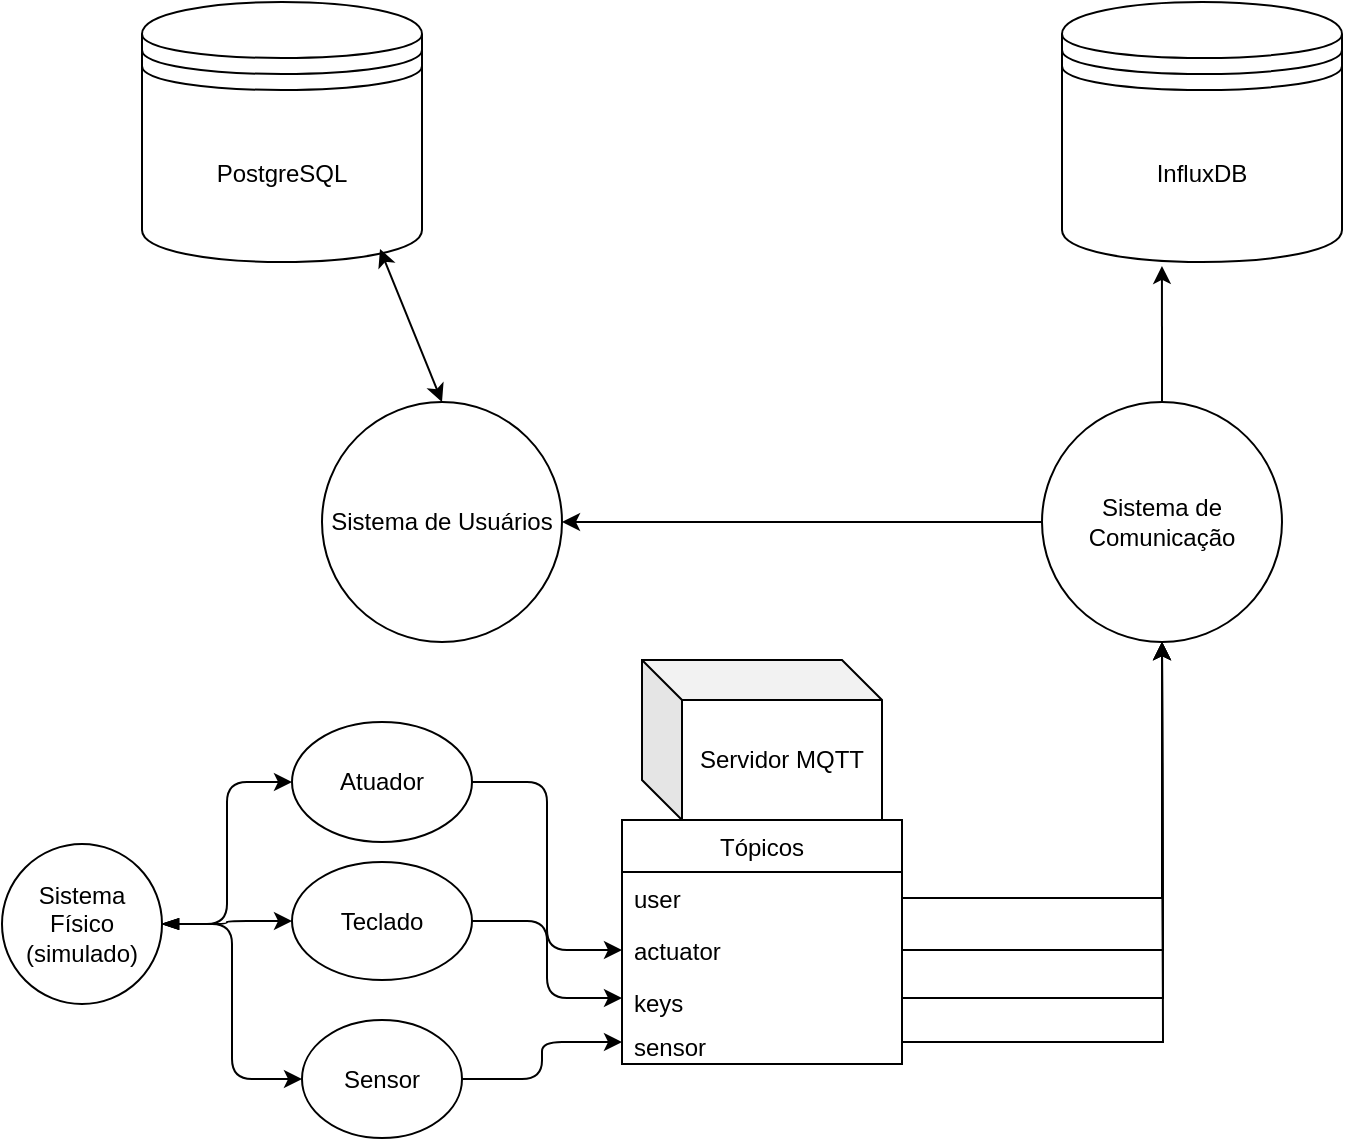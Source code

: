 <mxfile version="11.0.7" type="google"><diagram id="vP3isOGjVv2DVlg4QobP" name="Page-1"><mxGraphModel dx="1422" dy="764" grid="1" gridSize="10" guides="1" tooltips="1" connect="1" arrows="1" fold="1" page="1" pageScale="1" pageWidth="827" pageHeight="1169" math="0" shadow="0"><root><mxCell id="0"/><mxCell id="1" parent="0"/><mxCell id="GBzW4DiCmAcxIaTLPDW--1" value="Sistema de Usuários" style="ellipse;whiteSpace=wrap;html=1;aspect=fixed;" vertex="1" parent="1"><mxGeometry x="210" y="260" width="120" height="120" as="geometry"/></mxCell><mxCell id="GBzW4DiCmAcxIaTLPDW--3" value="PostgreSQL" style="shape=datastore;whiteSpace=wrap;html=1;" vertex="1" parent="1"><mxGeometry x="120" y="60" width="140" height="130" as="geometry"/></mxCell><mxCell id="GBzW4DiCmAcxIaTLPDW--4" value="InfluxDB" style="shape=datastore;whiteSpace=wrap;html=1;" vertex="1" parent="1"><mxGeometry x="580" y="60" width="140" height="130" as="geometry"/></mxCell><mxCell id="GBzW4DiCmAcxIaTLPDW--20" style="edgeStyle=orthogonalEdgeStyle;rounded=0;orthogonalLoop=1;jettySize=auto;html=1;exitX=0.5;exitY=0;exitDx=0;exitDy=0;entryX=0.357;entryY=1.015;entryDx=0;entryDy=0;entryPerimeter=0;" edge="1" parent="1" source="GBzW4DiCmAcxIaTLPDW--5" target="GBzW4DiCmAcxIaTLPDW--4"><mxGeometry relative="1" as="geometry"/></mxCell><mxCell id="GBzW4DiCmAcxIaTLPDW--26" style="edgeStyle=orthogonalEdgeStyle;rounded=0;orthogonalLoop=1;jettySize=auto;html=1;exitX=0;exitY=0.5;exitDx=0;exitDy=0;entryX=1;entryY=0.5;entryDx=0;entryDy=0;" edge="1" parent="1" source="GBzW4DiCmAcxIaTLPDW--5" target="GBzW4DiCmAcxIaTLPDW--1"><mxGeometry relative="1" as="geometry"/></mxCell><mxCell id="GBzW4DiCmAcxIaTLPDW--5" value="Sistema de Comunicação" style="ellipse;whiteSpace=wrap;html=1;aspect=fixed;" vertex="1" parent="1"><mxGeometry x="570" y="260" width="120" height="120" as="geometry"/></mxCell><mxCell id="GBzW4DiCmAcxIaTLPDW--6" value="Servidor MQTT" style="shape=cube;whiteSpace=wrap;html=1;boundedLbl=1;backgroundOutline=1;darkOpacity=0.05;darkOpacity2=0.1;" vertex="1" parent="1"><mxGeometry x="370" y="389" width="120" height="80" as="geometry"/></mxCell><mxCell id="GBzW4DiCmAcxIaTLPDW--9" value="Tópicos" style="swimlane;fontStyle=0;childLayout=stackLayout;horizontal=1;startSize=26;fillColor=none;horizontalStack=0;resizeParent=1;resizeParentMax=0;resizeLast=0;collapsible=1;marginBottom=0;" vertex="1" parent="1"><mxGeometry x="360" y="469" width="140" height="122" as="geometry"/></mxCell><mxCell id="GBzW4DiCmAcxIaTLPDW--10" value="user" style="text;strokeColor=none;fillColor=none;align=left;verticalAlign=top;spacingLeft=4;spacingRight=4;overflow=hidden;rotatable=0;points=[[0,0.5],[1,0.5]];portConstraint=eastwest;" vertex="1" parent="GBzW4DiCmAcxIaTLPDW--9"><mxGeometry y="26" width="140" height="26" as="geometry"/></mxCell><mxCell id="GBzW4DiCmAcxIaTLPDW--11" value="actuator" style="text;strokeColor=none;fillColor=none;align=left;verticalAlign=top;spacingLeft=4;spacingRight=4;overflow=hidden;rotatable=0;points=[[0,0.5],[1,0.5]];portConstraint=eastwest;" vertex="1" parent="GBzW4DiCmAcxIaTLPDW--9"><mxGeometry y="52" width="140" height="26" as="geometry"/></mxCell><mxCell id="GBzW4DiCmAcxIaTLPDW--12" value="keys" style="text;strokeColor=none;fillColor=none;align=left;verticalAlign=top;spacingLeft=4;spacingRight=4;overflow=hidden;rotatable=0;points=[[0,0.5],[1,0.5]];portConstraint=eastwest;" vertex="1" parent="GBzW4DiCmAcxIaTLPDW--9"><mxGeometry y="78" width="140" height="22" as="geometry"/></mxCell><mxCell id="GBzW4DiCmAcxIaTLPDW--13" value="sensor" style="text;strokeColor=none;fillColor=none;align=left;verticalAlign=top;spacingLeft=4;spacingRight=4;overflow=hidden;rotatable=0;points=[[0,0.5],[1,0.5]];portConstraint=eastwest;" vertex="1" parent="GBzW4DiCmAcxIaTLPDW--9"><mxGeometry y="100" width="140" height="22" as="geometry"/></mxCell><mxCell id="GBzW4DiCmAcxIaTLPDW--15" style="edgeStyle=orthogonalEdgeStyle;rounded=0;orthogonalLoop=1;jettySize=auto;html=1;exitX=1;exitY=0.5;exitDx=0;exitDy=0;entryX=0.5;entryY=1;entryDx=0;entryDy=0;" edge="1" parent="1" source="GBzW4DiCmAcxIaTLPDW--10" target="GBzW4DiCmAcxIaTLPDW--5"><mxGeometry relative="1" as="geometry"/></mxCell><mxCell id="GBzW4DiCmAcxIaTLPDW--16" style="edgeStyle=orthogonalEdgeStyle;rounded=0;orthogonalLoop=1;jettySize=auto;html=1;exitX=1;exitY=0.5;exitDx=0;exitDy=0;" edge="1" parent="1" source="GBzW4DiCmAcxIaTLPDW--11"><mxGeometry relative="1" as="geometry"><mxPoint x="630" y="380" as="targetPoint"/></mxGeometry></mxCell><mxCell id="GBzW4DiCmAcxIaTLPDW--17" style="edgeStyle=orthogonalEdgeStyle;rounded=0;orthogonalLoop=1;jettySize=auto;html=1;exitX=1;exitY=0.5;exitDx=0;exitDy=0;" edge="1" parent="1" source="GBzW4DiCmAcxIaTLPDW--12"><mxGeometry relative="1" as="geometry"><mxPoint x="630" y="380" as="targetPoint"/></mxGeometry></mxCell><mxCell id="GBzW4DiCmAcxIaTLPDW--18" style="edgeStyle=orthogonalEdgeStyle;rounded=0;orthogonalLoop=1;jettySize=auto;html=1;exitX=1;exitY=0.5;exitDx=0;exitDy=0;" edge="1" parent="1" source="GBzW4DiCmAcxIaTLPDW--13"><mxGeometry relative="1" as="geometry"><mxPoint x="630" y="380" as="targetPoint"/></mxGeometry></mxCell><mxCell id="GBzW4DiCmAcxIaTLPDW--22" value="" style="endArrow=classic;startArrow=classic;html=1;exitX=0.5;exitY=0;exitDx=0;exitDy=0;entryX=0.85;entryY=0.95;entryDx=0;entryDy=0;entryPerimeter=0;" edge="1" parent="1" source="GBzW4DiCmAcxIaTLPDW--1" target="GBzW4DiCmAcxIaTLPDW--3"><mxGeometry width="50" height="50" relative="1" as="geometry"><mxPoint x="120" y="660" as="sourcePoint"/><mxPoint x="170" y="610" as="targetPoint"/></mxGeometry></mxCell><mxCell id="GBzW4DiCmAcxIaTLPDW--32" style="edgeStyle=orthogonalEdgeStyle;rounded=1;orthogonalLoop=1;jettySize=auto;html=1;exitX=1;exitY=0.5;exitDx=0;exitDy=0;entryX=0;entryY=0.5;entryDx=0;entryDy=0;startArrow=blockThin;startFill=1;" edge="1" parent="1" source="GBzW4DiCmAcxIaTLPDW--27" target="GBzW4DiCmAcxIaTLPDW--30"><mxGeometry relative="1" as="geometry"/></mxCell><mxCell id="GBzW4DiCmAcxIaTLPDW--27" value="Sistema Físico&lt;br&gt;(simulado)" style="ellipse;whiteSpace=wrap;html=1;aspect=fixed;" vertex="1" parent="1"><mxGeometry x="50" y="481" width="80" height="80" as="geometry"/></mxCell><mxCell id="GBzW4DiCmAcxIaTLPDW--28" value="Teclado" style="ellipse;whiteSpace=wrap;html=1;" vertex="1" parent="1"><mxGeometry x="195" y="490" width="90" height="59" as="geometry"/></mxCell><mxCell id="GBzW4DiCmAcxIaTLPDW--29" value="Sensor" style="ellipse;whiteSpace=wrap;html=1;" vertex="1" parent="1"><mxGeometry x="200" y="569" width="80" height="59" as="geometry"/></mxCell><mxCell id="GBzW4DiCmAcxIaTLPDW--35" style="edgeStyle=orthogonalEdgeStyle;rounded=1;orthogonalLoop=1;jettySize=auto;html=1;exitX=1;exitY=0.5;exitDx=0;exitDy=0;entryX=0;entryY=0.5;entryDx=0;entryDy=0;startArrow=none;startFill=0;" edge="1" parent="1" source="GBzW4DiCmAcxIaTLPDW--30" target="GBzW4DiCmAcxIaTLPDW--11"><mxGeometry relative="1" as="geometry"/></mxCell><mxCell id="GBzW4DiCmAcxIaTLPDW--30" value="Atuador" style="ellipse;whiteSpace=wrap;html=1;" vertex="1" parent="1"><mxGeometry x="195" y="420" width="90" height="60" as="geometry"/></mxCell><mxCell id="GBzW4DiCmAcxIaTLPDW--33" style="edgeStyle=orthogonalEdgeStyle;rounded=1;orthogonalLoop=1;jettySize=auto;html=1;exitX=1;exitY=0.5;exitDx=0;exitDy=0;entryX=0;entryY=0.5;entryDx=0;entryDy=0;startArrow=blockThin;startFill=1;" edge="1" parent="1" source="GBzW4DiCmAcxIaTLPDW--27" target="GBzW4DiCmAcxIaTLPDW--28"><mxGeometry relative="1" as="geometry"><mxPoint x="140" y="531" as="sourcePoint"/><mxPoint x="205" y="460" as="targetPoint"/></mxGeometry></mxCell><mxCell id="GBzW4DiCmAcxIaTLPDW--34" style="edgeStyle=orthogonalEdgeStyle;rounded=1;orthogonalLoop=1;jettySize=auto;html=1;exitX=1;exitY=0.5;exitDx=0;exitDy=0;entryX=0;entryY=0.5;entryDx=0;entryDy=0;startArrow=blockThin;startFill=1;" edge="1" parent="1" source="GBzW4DiCmAcxIaTLPDW--27" target="GBzW4DiCmAcxIaTLPDW--29"><mxGeometry relative="1" as="geometry"><mxPoint x="140" y="531" as="sourcePoint"/><mxPoint x="205" y="530" as="targetPoint"/></mxGeometry></mxCell><mxCell id="GBzW4DiCmAcxIaTLPDW--37" value="" style="endArrow=classic;html=1;exitX=1;exitY=0.5;exitDx=0;exitDy=0;entryX=0;entryY=0.5;entryDx=0;entryDy=0;edgeStyle=orthogonalEdgeStyle;" edge="1" parent="1" source="GBzW4DiCmAcxIaTLPDW--28" target="GBzW4DiCmAcxIaTLPDW--12"><mxGeometry width="50" height="50" relative="1" as="geometry"><mxPoint x="50" y="700" as="sourcePoint"/><mxPoint x="100" y="650" as="targetPoint"/></mxGeometry></mxCell><mxCell id="GBzW4DiCmAcxIaTLPDW--38" value="" style="endArrow=classic;html=1;exitX=1;exitY=0.5;exitDx=0;exitDy=0;entryX=0;entryY=0.5;entryDx=0;entryDy=0;edgeStyle=orthogonalEdgeStyle;" edge="1" parent="1" source="GBzW4DiCmAcxIaTLPDW--29" target="GBzW4DiCmAcxIaTLPDW--13"><mxGeometry width="50" height="50" relative="1" as="geometry"><mxPoint x="50" y="700" as="sourcePoint"/><mxPoint x="100" y="650" as="targetPoint"/></mxGeometry></mxCell></root></mxGraphModel></diagram></mxfile>